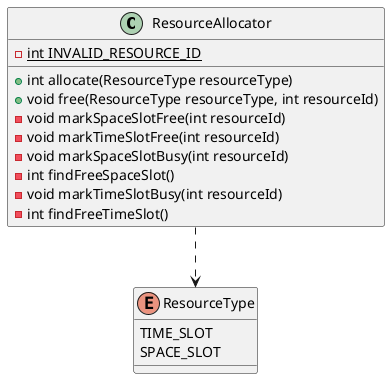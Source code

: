 @startuml OCP
class ResourceAllocator {
    - {static} int INVALID_RESOURCE_ID
    + int allocate(ResourceType resourceType)
    + void free(ResourceType resourceType, int resourceId)
    - void markSpaceSlotFree(int resourceId)
    - void markTimeSlotFree(int resourceId)
    - void markSpaceSlotBusy(int resourceId)
    - int findFreeSpaceSlot()
    - void markTimeSlotBusy(int resourceId)
    - int findFreeTimeSlot()
}
enum ResourceType
{
    TIME_SLOT
    SPACE_SLOT
}

ResourceAllocator ..> ResourceType

@enduml